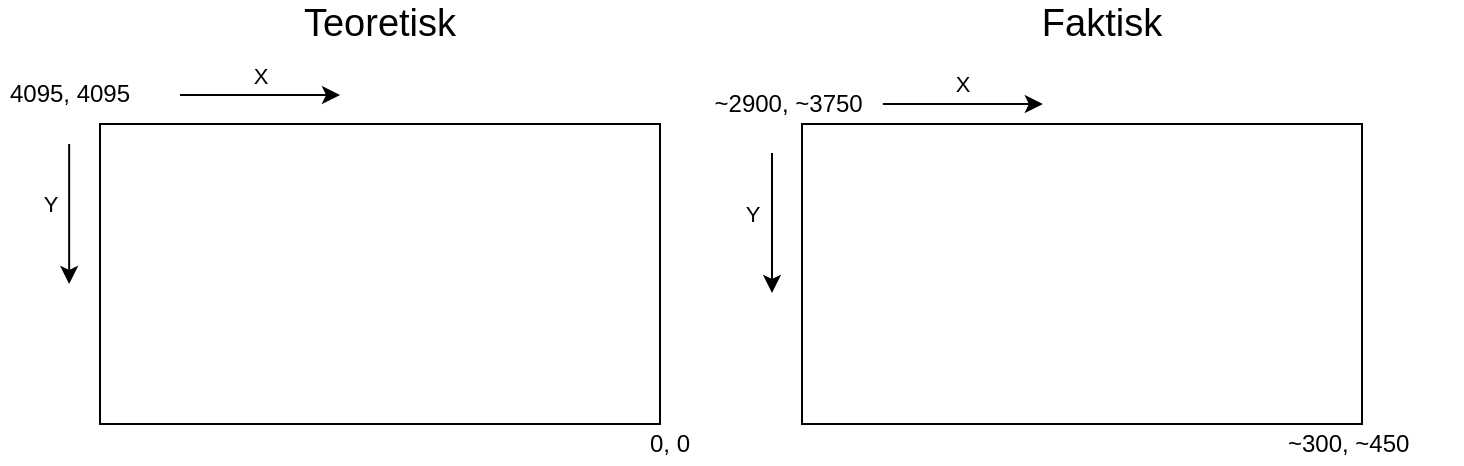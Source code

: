 <mxfile version="13.1.3" type="device"><diagram id="QLmDRh8hx7MoU8J64gef" name="Page-1"><mxGraphModel dx="1185" dy="635" grid="1" gridSize="10" guides="1" tooltips="1" connect="1" arrows="1" fold="1" page="1" pageScale="1" pageWidth="827" pageHeight="1169" math="0" shadow="0"><root><mxCell id="0"/><mxCell id="1" parent="0"/><mxCell id="dOE3fqrKunTaSs5faGCa-1" value="" style="rounded=0;whiteSpace=wrap;html=1;" vertex="1" parent="1"><mxGeometry x="99" y="230" width="280" height="150" as="geometry"/></mxCell><mxCell id="dOE3fqrKunTaSs5faGCa-2" value="4095, 4095" style="text;html=1;strokeColor=none;fillColor=none;align=center;verticalAlign=middle;whiteSpace=wrap;rounded=0;" vertex="1" parent="1"><mxGeometry x="49" y="205" width="70" height="20" as="geometry"/></mxCell><mxCell id="dOE3fqrKunTaSs5faGCa-3" value="X" style="endArrow=classic;html=1;" edge="1" parent="1"><mxGeometry y="9" width="50" height="50" relative="1" as="geometry"><mxPoint x="139" y="215.5" as="sourcePoint"/><mxPoint x="219" y="215.5" as="targetPoint"/><mxPoint y="-1" as="offset"/></mxGeometry></mxCell><mxCell id="dOE3fqrKunTaSs5faGCa-4" value="Y" style="endArrow=classic;html=1;" edge="1" parent="1"><mxGeometry x="-0.143" y="-10" width="50" height="50" relative="1" as="geometry"><mxPoint x="83.58" y="240" as="sourcePoint"/><mxPoint x="83.58" y="310" as="targetPoint"/><mxPoint as="offset"/></mxGeometry></mxCell><mxCell id="dOE3fqrKunTaSs5faGCa-5" value="0, 0" style="text;html=1;strokeColor=none;fillColor=none;align=center;verticalAlign=middle;whiteSpace=wrap;rounded=0;" vertex="1" parent="1"><mxGeometry x="349" y="380" width="70" height="20" as="geometry"/></mxCell><mxCell id="dOE3fqrKunTaSs5faGCa-6" value="Teoretisk" style="text;html=1;strokeColor=none;fillColor=none;align=center;verticalAlign=middle;whiteSpace=wrap;rounded=0;fontSize=19;" vertex="1" parent="1"><mxGeometry x="209" y="170" width="60" height="20" as="geometry"/></mxCell><mxCell id="dOE3fqrKunTaSs5faGCa-7" value="Faktisk" style="text;html=1;strokeColor=none;fillColor=none;align=center;verticalAlign=middle;whiteSpace=wrap;rounded=0;fontSize=19;" vertex="1" parent="1"><mxGeometry x="570" y="170" width="60" height="20" as="geometry"/></mxCell><mxCell id="dOE3fqrKunTaSs5faGCa-8" value="" style="rounded=0;whiteSpace=wrap;html=1;" vertex="1" parent="1"><mxGeometry x="450" y="230" width="280" height="150" as="geometry"/></mxCell><mxCell id="dOE3fqrKunTaSs5faGCa-9" value="~2900, ~3750&amp;nbsp;" style="text;html=1;strokeColor=none;fillColor=none;align=center;verticalAlign=middle;whiteSpace=wrap;rounded=0;" vertex="1" parent="1"><mxGeometry x="390" y="210" width="110" height="20" as="geometry"/></mxCell><mxCell id="dOE3fqrKunTaSs5faGCa-10" value="~300, ~450&amp;nbsp;" style="text;html=1;strokeColor=none;fillColor=none;align=center;verticalAlign=middle;whiteSpace=wrap;rounded=0;" vertex="1" parent="1"><mxGeometry x="670" y="380" width="110" height="20" as="geometry"/></mxCell><mxCell id="dOE3fqrKunTaSs5faGCa-11" value="X" style="endArrow=classic;html=1;" edge="1" parent="1"><mxGeometry y="9" width="50" height="50" relative="1" as="geometry"><mxPoint x="490.42" y="220" as="sourcePoint"/><mxPoint x="570.42" y="220" as="targetPoint"/><mxPoint y="-1" as="offset"/></mxGeometry></mxCell><mxCell id="dOE3fqrKunTaSs5faGCa-12" value="Y" style="endArrow=classic;html=1;" edge="1" parent="1"><mxGeometry x="-0.143" y="-10" width="50" height="50" relative="1" as="geometry"><mxPoint x="435.0" y="244.5" as="sourcePoint"/><mxPoint x="435.0" y="314.5" as="targetPoint"/><mxPoint as="offset"/></mxGeometry></mxCell></root></mxGraphModel></diagram></mxfile>